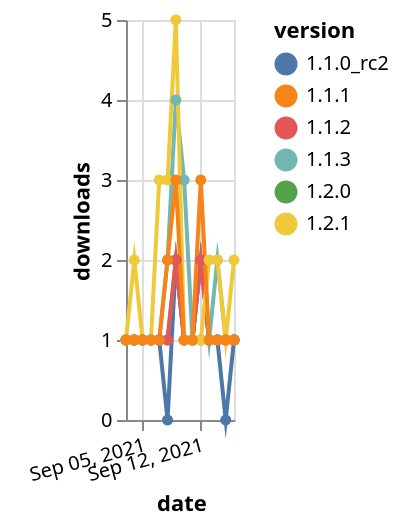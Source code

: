 {"$schema": "https://vega.github.io/schema/vega-lite/v5.json", "description": "A simple bar chart with embedded data.", "data": {"values": [{"date": "2021-09-03", "total": 1127, "delta": 1, "version": "1.1.3"}, {"date": "2021-09-04", "total": 1128, "delta": 1, "version": "1.1.3"}, {"date": "2021-09-05", "total": 1129, "delta": 1, "version": "1.1.3"}, {"date": "2021-09-06", "total": 1130, "delta": 1, "version": "1.1.3"}, {"date": "2021-09-07", "total": 1131, "delta": 1, "version": "1.1.3"}, {"date": "2021-09-08", "total": 1133, "delta": 2, "version": "1.1.3"}, {"date": "2021-09-09", "total": 1137, "delta": 4, "version": "1.1.3"}, {"date": "2021-09-10", "total": 1140, "delta": 3, "version": "1.1.3"}, {"date": "2021-09-11", "total": 1141, "delta": 1, "version": "1.1.3"}, {"date": "2021-09-12", "total": 1143, "delta": 2, "version": "1.1.3"}, {"date": "2021-09-13", "total": 1144, "delta": 1, "version": "1.1.3"}, {"date": "2021-09-14", "total": 1146, "delta": 2, "version": "1.1.3"}, {"date": "2021-09-15", "total": 1147, "delta": 1, "version": "1.1.3"}, {"date": "2021-09-16", "total": 1148, "delta": 1, "version": "1.1.3"}, {"date": "2021-09-03", "total": 186, "delta": 1, "version": "1.1.0_rc2"}, {"date": "2021-09-04", "total": 187, "delta": 1, "version": "1.1.0_rc2"}, {"date": "2021-09-05", "total": 188, "delta": 1, "version": "1.1.0_rc2"}, {"date": "2021-09-06", "total": 189, "delta": 1, "version": "1.1.0_rc2"}, {"date": "2021-09-07", "total": 190, "delta": 1, "version": "1.1.0_rc2"}, {"date": "2021-09-08", "total": 190, "delta": 0, "version": "1.1.0_rc2"}, {"date": "2021-09-09", "total": 192, "delta": 2, "version": "1.1.0_rc2"}, {"date": "2021-09-10", "total": 193, "delta": 1, "version": "1.1.0_rc2"}, {"date": "2021-09-11", "total": 194, "delta": 1, "version": "1.1.0_rc2"}, {"date": "2021-09-12", "total": 196, "delta": 2, "version": "1.1.0_rc2"}, {"date": "2021-09-13", "total": 197, "delta": 1, "version": "1.1.0_rc2"}, {"date": "2021-09-14", "total": 198, "delta": 1, "version": "1.1.0_rc2"}, {"date": "2021-09-15", "total": 198, "delta": 0, "version": "1.1.0_rc2"}, {"date": "2021-09-16", "total": 199, "delta": 1, "version": "1.1.0_rc2"}, {"date": "2021-09-03", "total": 154, "delta": 1, "version": "1.2.0"}, {"date": "2021-09-04", "total": 155, "delta": 1, "version": "1.2.0"}, {"date": "2021-09-05", "total": 156, "delta": 1, "version": "1.2.0"}, {"date": "2021-09-06", "total": 157, "delta": 1, "version": "1.2.0"}, {"date": "2021-09-07", "total": 158, "delta": 1, "version": "1.2.0"}, {"date": "2021-09-08", "total": 159, "delta": 1, "version": "1.2.0"}, {"date": "2021-09-09", "total": 161, "delta": 2, "version": "1.2.0"}, {"date": "2021-09-10", "total": 162, "delta": 1, "version": "1.2.0"}, {"date": "2021-09-11", "total": 163, "delta": 1, "version": "1.2.0"}, {"date": "2021-09-12", "total": 164, "delta": 1, "version": "1.2.0"}, {"date": "2021-09-13", "total": 165, "delta": 1, "version": "1.2.0"}, {"date": "2021-09-14", "total": 166, "delta": 1, "version": "1.2.0"}, {"date": "2021-09-15", "total": 167, "delta": 1, "version": "1.2.0"}, {"date": "2021-09-16", "total": 168, "delta": 1, "version": "1.2.0"}, {"date": "2021-09-03", "total": 172, "delta": 1, "version": "1.1.2"}, {"date": "2021-09-04", "total": 173, "delta": 1, "version": "1.1.2"}, {"date": "2021-09-05", "total": 174, "delta": 1, "version": "1.1.2"}, {"date": "2021-09-06", "total": 175, "delta": 1, "version": "1.1.2"}, {"date": "2021-09-07", "total": 176, "delta": 1, "version": "1.1.2"}, {"date": "2021-09-08", "total": 177, "delta": 1, "version": "1.1.2"}, {"date": "2021-09-09", "total": 179, "delta": 2, "version": "1.1.2"}, {"date": "2021-09-10", "total": 180, "delta": 1, "version": "1.1.2"}, {"date": "2021-09-11", "total": 181, "delta": 1, "version": "1.1.2"}, {"date": "2021-09-12", "total": 183, "delta": 2, "version": "1.1.2"}, {"date": "2021-09-13", "total": 184, "delta": 1, "version": "1.1.2"}, {"date": "2021-09-14", "total": 185, "delta": 1, "version": "1.1.2"}, {"date": "2021-09-15", "total": 186, "delta": 1, "version": "1.1.2"}, {"date": "2021-09-16", "total": 187, "delta": 1, "version": "1.1.2"}, {"date": "2021-09-03", "total": 653, "delta": 1, "version": "1.2.1"}, {"date": "2021-09-04", "total": 655, "delta": 2, "version": "1.2.1"}, {"date": "2021-09-05", "total": 656, "delta": 1, "version": "1.2.1"}, {"date": "2021-09-06", "total": 657, "delta": 1, "version": "1.2.1"}, {"date": "2021-09-07", "total": 660, "delta": 3, "version": "1.2.1"}, {"date": "2021-09-08", "total": 663, "delta": 3, "version": "1.2.1"}, {"date": "2021-09-09", "total": 668, "delta": 5, "version": "1.2.1"}, {"date": "2021-09-10", "total": 669, "delta": 1, "version": "1.2.1"}, {"date": "2021-09-11", "total": 670, "delta": 1, "version": "1.2.1"}, {"date": "2021-09-12", "total": 671, "delta": 1, "version": "1.2.1"}, {"date": "2021-09-13", "total": 673, "delta": 2, "version": "1.2.1"}, {"date": "2021-09-14", "total": 675, "delta": 2, "version": "1.2.1"}, {"date": "2021-09-15", "total": 676, "delta": 1, "version": "1.2.1"}, {"date": "2021-09-16", "total": 678, "delta": 2, "version": "1.2.1"}, {"date": "2021-09-03", "total": 251, "delta": 1, "version": "1.1.1"}, {"date": "2021-09-04", "total": 252, "delta": 1, "version": "1.1.1"}, {"date": "2021-09-05", "total": 253, "delta": 1, "version": "1.1.1"}, {"date": "2021-09-06", "total": 254, "delta": 1, "version": "1.1.1"}, {"date": "2021-09-07", "total": 255, "delta": 1, "version": "1.1.1"}, {"date": "2021-09-08", "total": 257, "delta": 2, "version": "1.1.1"}, {"date": "2021-09-09", "total": 260, "delta": 3, "version": "1.1.1"}, {"date": "2021-09-10", "total": 261, "delta": 1, "version": "1.1.1"}, {"date": "2021-09-11", "total": 262, "delta": 1, "version": "1.1.1"}, {"date": "2021-09-12", "total": 265, "delta": 3, "version": "1.1.1"}, {"date": "2021-09-13", "total": 266, "delta": 1, "version": "1.1.1"}, {"date": "2021-09-14", "total": 267, "delta": 1, "version": "1.1.1"}, {"date": "2021-09-15", "total": 268, "delta": 1, "version": "1.1.1"}, {"date": "2021-09-16", "total": 269, "delta": 1, "version": "1.1.1"}]}, "width": "container", "mark": {"type": "line", "point": {"filled": true}}, "encoding": {"x": {"field": "date", "type": "temporal", "timeUnit": "yearmonthdate", "title": "date", "axis": {"labelAngle": -15}}, "y": {"field": "delta", "type": "quantitative", "title": "downloads"}, "color": {"field": "version", "type": "nominal"}, "tooltip": {"field": "delta"}}}